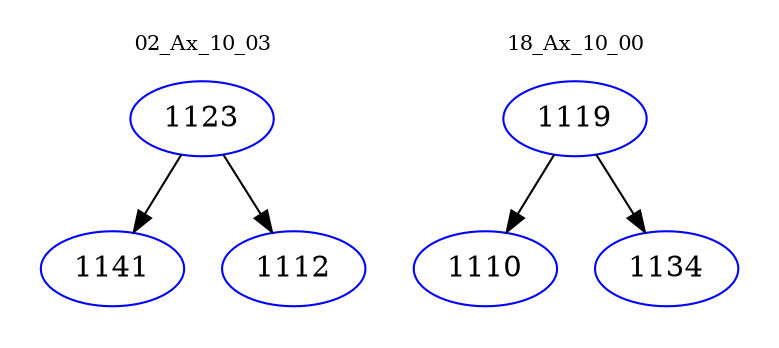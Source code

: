 digraph{
subgraph cluster_0 {
color = white
label = "02_Ax_10_03";
fontsize=10;
T0_1123 [label="1123", color="blue"]
T0_1123 -> T0_1141 [color="black"]
T0_1141 [label="1141", color="blue"]
T0_1123 -> T0_1112 [color="black"]
T0_1112 [label="1112", color="blue"]
}
subgraph cluster_1 {
color = white
label = "18_Ax_10_00";
fontsize=10;
T1_1119 [label="1119", color="blue"]
T1_1119 -> T1_1110 [color="black"]
T1_1110 [label="1110", color="blue"]
T1_1119 -> T1_1134 [color="black"]
T1_1134 [label="1134", color="blue"]
}
}
